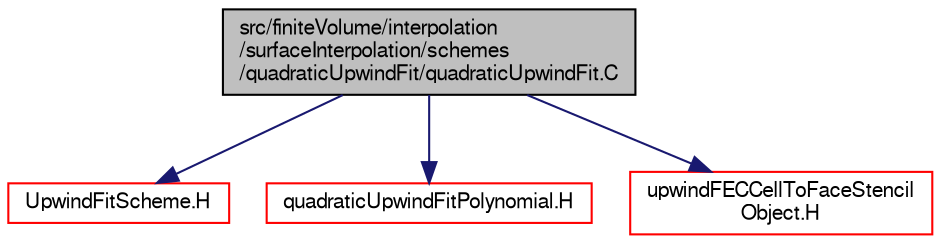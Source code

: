 digraph "src/finiteVolume/interpolation/surfaceInterpolation/schemes/quadraticUpwindFit/quadraticUpwindFit.C"
{
  bgcolor="transparent";
  edge [fontname="FreeSans",fontsize="10",labelfontname="FreeSans",labelfontsize="10"];
  node [fontname="FreeSans",fontsize="10",shape=record];
  Node0 [label="src/finiteVolume/interpolation\l/surfaceInterpolation/schemes\l/quadraticUpwindFit/quadraticUpwindFit.C",height=0.2,width=0.4,color="black", fillcolor="grey75", style="filled", fontcolor="black"];
  Node0 -> Node1 [color="midnightblue",fontsize="10",style="solid",fontname="FreeSans"];
  Node1 [label="UpwindFitScheme.H",height=0.2,width=0.4,color="red",URL="$a04295.html"];
  Node0 -> Node273 [color="midnightblue",fontsize="10",style="solid",fontname="FreeSans"];
  Node273 [label="quadraticUpwindFitPolynomial.H",height=0.2,width=0.4,color="red",URL="$a04268.html"];
  Node0 -> Node274 [color="midnightblue",fontsize="10",style="solid",fontname="FreeSans"];
  Node274 [label="upwindFECCellToFaceStencil\lObject.H",height=0.2,width=0.4,color="red",URL="$a03488.html"];
}
